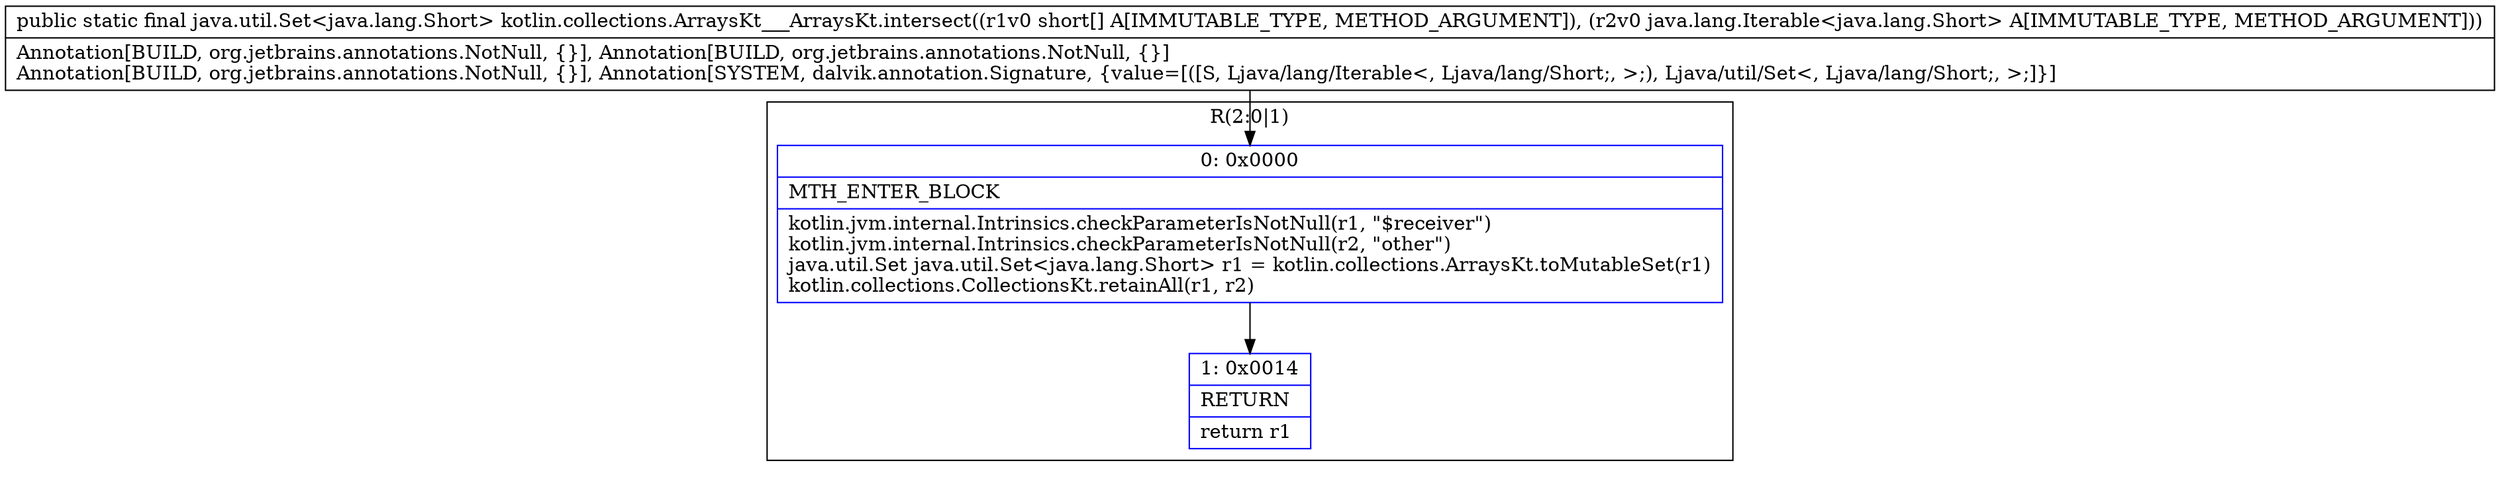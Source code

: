 digraph "CFG forkotlin.collections.ArraysKt___ArraysKt.intersect([SLjava\/lang\/Iterable;)Ljava\/util\/Set;" {
subgraph cluster_Region_1622114377 {
label = "R(2:0|1)";
node [shape=record,color=blue];
Node_0 [shape=record,label="{0\:\ 0x0000|MTH_ENTER_BLOCK\l|kotlin.jvm.internal.Intrinsics.checkParameterIsNotNull(r1, \"$receiver\")\lkotlin.jvm.internal.Intrinsics.checkParameterIsNotNull(r2, \"other\")\ljava.util.Set java.util.Set\<java.lang.Short\> r1 = kotlin.collections.ArraysKt.toMutableSet(r1)\lkotlin.collections.CollectionsKt.retainAll(r1, r2)\l}"];
Node_1 [shape=record,label="{1\:\ 0x0014|RETURN\l|return r1\l}"];
}
MethodNode[shape=record,label="{public static final java.util.Set\<java.lang.Short\> kotlin.collections.ArraysKt___ArraysKt.intersect((r1v0 short[] A[IMMUTABLE_TYPE, METHOD_ARGUMENT]), (r2v0 java.lang.Iterable\<java.lang.Short\> A[IMMUTABLE_TYPE, METHOD_ARGUMENT]))  | Annotation[BUILD, org.jetbrains.annotations.NotNull, \{\}], Annotation[BUILD, org.jetbrains.annotations.NotNull, \{\}]\lAnnotation[BUILD, org.jetbrains.annotations.NotNull, \{\}], Annotation[SYSTEM, dalvik.annotation.Signature, \{value=[([S, Ljava\/lang\/Iterable\<, Ljava\/lang\/Short;, \>;), Ljava\/util\/Set\<, Ljava\/lang\/Short;, \>;]\}]\l}"];
MethodNode -> Node_0;
Node_0 -> Node_1;
}

